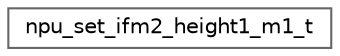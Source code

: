 digraph "Graphical Class Hierarchy"
{
 // LATEX_PDF_SIZE
  bgcolor="transparent";
  edge [fontname=Helvetica,fontsize=10,labelfontname=Helvetica,labelfontsize=10];
  node [fontname=Helvetica,fontsize=10,shape=box,height=0.2,width=0.4];
  rankdir="LR";
  Node0 [id="Node000000",label="npu_set_ifm2_height1_m1_t",height=0.2,width=0.4,color="grey40", fillcolor="white", style="filled",URL="$structnpu__set__ifm2__height1__m1__t.html",tooltip=" "];
}
